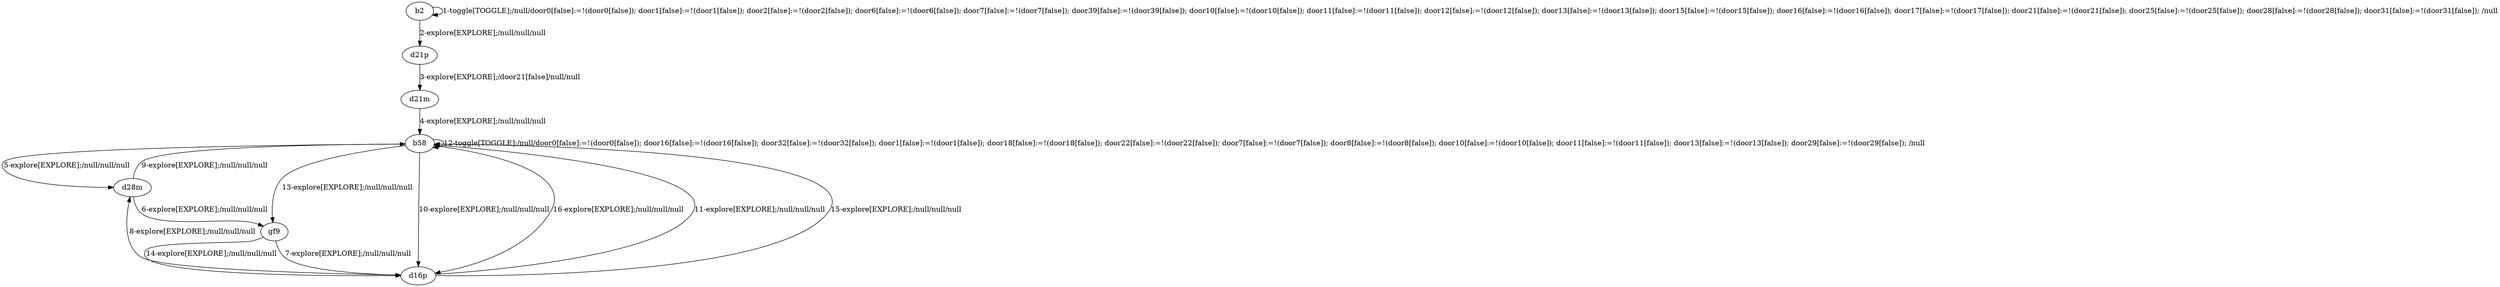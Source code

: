 # Total number of goals covered by this test: 2
# d16p --> d28m
# d16p --> b58

digraph g {
"b2" -> "b2" [label = "1-toggle[TOGGLE];/null/door0[false]:=!(door0[false]); door1[false]:=!(door1[false]); door2[false]:=!(door2[false]); door6[false]:=!(door6[false]); door7[false]:=!(door7[false]); door39[false]:=!(door39[false]); door10[false]:=!(door10[false]); door11[false]:=!(door11[false]); door12[false]:=!(door12[false]); door13[false]:=!(door13[false]); door15[false]:=!(door15[false]); door16[false]:=!(door16[false]); door17[false]:=!(door17[false]); door21[false]:=!(door21[false]); door25[false]:=!(door25[false]); door28[false]:=!(door28[false]); door31[false]:=!(door31[false]); /null"];
"b2" -> "d21p" [label = "2-explore[EXPLORE];/null/null/null"];
"d21p" -> "d21m" [label = "3-explore[EXPLORE];/door21[false]/null/null"];
"d21m" -> "b58" [label = "4-explore[EXPLORE];/null/null/null"];
"b58" -> "d28m" [label = "5-explore[EXPLORE];/null/null/null"];
"d28m" -> "gf9" [label = "6-explore[EXPLORE];/null/null/null"];
"gf9" -> "d16p" [label = "7-explore[EXPLORE];/null/null/null"];
"d16p" -> "d28m" [label = "8-explore[EXPLORE];/null/null/null"];
"d28m" -> "b58" [label = "9-explore[EXPLORE];/null/null/null"];
"b58" -> "d16p" [label = "10-explore[EXPLORE];/null/null/null"];
"d16p" -> "b58" [label = "11-explore[EXPLORE];/null/null/null"];
"b58" -> "b58" [label = "12-toggle[TOGGLE];/null/door0[false]:=!(door0[false]); door16[false]:=!(door16[false]); door32[false]:=!(door32[false]); door1[false]:=!(door1[false]); door18[false]:=!(door18[false]); door22[false]:=!(door22[false]); door7[false]:=!(door7[false]); door8[false]:=!(door8[false]); door10[false]:=!(door10[false]); door11[false]:=!(door11[false]); door13[false]:=!(door13[false]); door29[false]:=!(door29[false]); /null"];
"b58" -> "gf9" [label = "13-explore[EXPLORE];/null/null/null"];
"gf9" -> "d16p" [label = "14-explore[EXPLORE];/null/null/null"];
"d16p" -> "b58" [label = "15-explore[EXPLORE];/null/null/null"];
"b58" -> "d16p" [label = "16-explore[EXPLORE];/null/null/null"];
}